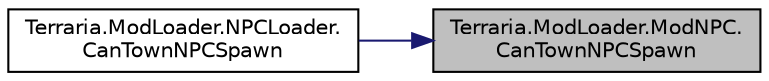 digraph "Terraria.ModLoader.ModNPC.CanTownNPCSpawn"
{
 // LATEX_PDF_SIZE
  edge [fontname="Helvetica",fontsize="10",labelfontname="Helvetica",labelfontsize="10"];
  node [fontname="Helvetica",fontsize="10",shape=record];
  rankdir="RL";
  Node1 [label="Terraria.ModLoader.ModNPC.\lCanTownNPCSpawn",height=0.2,width=0.4,color="black", fillcolor="grey75", style="filled", fontcolor="black",tooltip="Whether or not the conditions have been met for this town NPC to be able to move into town...."];
  Node1 -> Node2 [dir="back",color="midnightblue",fontsize="10",style="solid",fontname="Helvetica"];
  Node2 [label="Terraria.ModLoader.NPCLoader.\lCanTownNPCSpawn",height=0.2,width=0.4,color="black", fillcolor="white", style="filled",URL="$class_terraria_1_1_mod_loader_1_1_n_p_c_loader.html#afccd6571f8464fa3b710b16fa7302f24",tooltip=" "];
}
